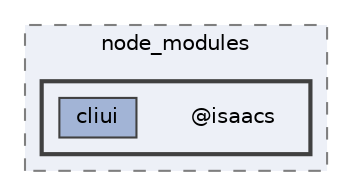 digraph "pkiclassroomrescheduler/src/main/frontend/node_modules/@isaacs"
{
 // LATEX_PDF_SIZE
  bgcolor="transparent";
  edge [fontname=Helvetica,fontsize=10,labelfontname=Helvetica,labelfontsize=10];
  node [fontname=Helvetica,fontsize=10,shape=box,height=0.2,width=0.4];
  compound=true
  subgraph clusterdir_72953eda66ccb3a2722c28e1c3e6c23b {
    graph [ bgcolor="#edf0f7", pencolor="grey50", label="node_modules", fontname=Helvetica,fontsize=10 style="filled,dashed", URL="dir_72953eda66ccb3a2722c28e1c3e6c23b.html",tooltip=""]
  subgraph clusterdir_a6bb91842f31107f096cfcb08653716b {
    graph [ bgcolor="#edf0f7", pencolor="grey25", label="", fontname=Helvetica,fontsize=10 style="filled,bold", URL="dir_a6bb91842f31107f096cfcb08653716b.html",tooltip=""]
    dir_a6bb91842f31107f096cfcb08653716b [shape=plaintext, label="@isaacs"];
  dir_5309fc478be49b0b5f3b2819a6716268 [label="cliui", fillcolor="#a2b4d6", color="grey25", style="filled", URL="dir_5309fc478be49b0b5f3b2819a6716268.html",tooltip=""];
  }
  }
}
